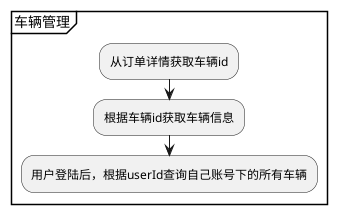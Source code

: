 @startuml

partition 车辆管理 {
        :从订单详情获取车辆id;
        :根据车辆id获取车辆信息;
        :用户登陆后，根据userId查询自己账号下的所有车辆;
}



@enduml